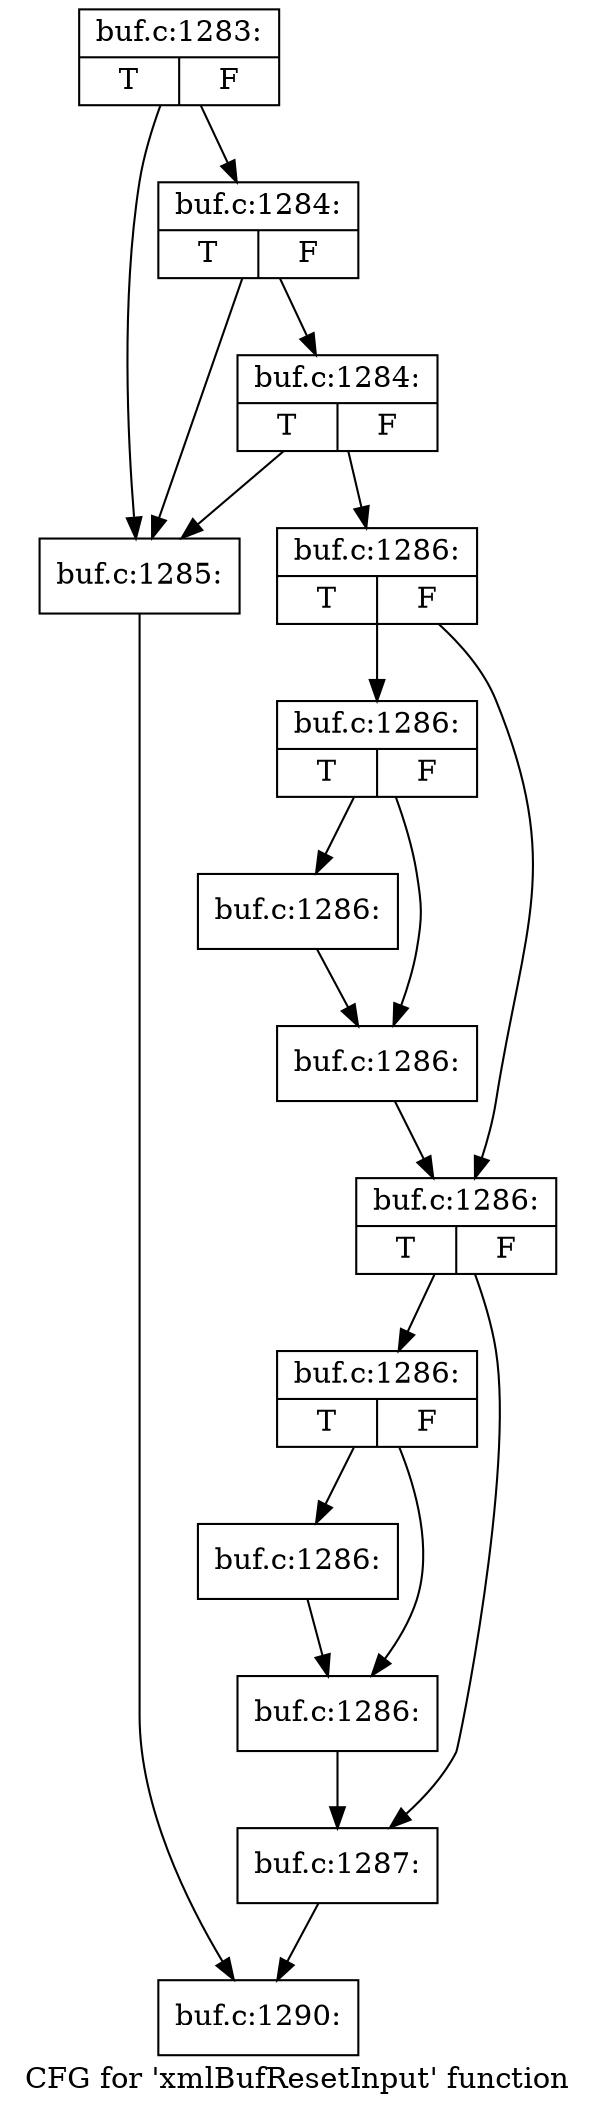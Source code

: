 digraph "CFG for 'xmlBufResetInput' function" {
	label="CFG for 'xmlBufResetInput' function";

	Node0x54cff70 [shape=record,label="{buf.c:1283:|{<s0>T|<s1>F}}"];
	Node0x54cff70 -> Node0x56634a0;
	Node0x54cff70 -> Node0x56635c0;
	Node0x56635c0 [shape=record,label="{buf.c:1284:|{<s0>T|<s1>F}}"];
	Node0x56635c0 -> Node0x56634a0;
	Node0x56635c0 -> Node0x5663540;
	Node0x5663540 [shape=record,label="{buf.c:1284:|{<s0>T|<s1>F}}"];
	Node0x5663540 -> Node0x56634a0;
	Node0x5663540 -> Node0x56634f0;
	Node0x56634a0 [shape=record,label="{buf.c:1285:}"];
	Node0x56634a0 -> Node0x5654110;
	Node0x56634f0 [shape=record,label="{buf.c:1286:|{<s0>T|<s1>F}}"];
	Node0x56634f0 -> Node0x5663fe0;
	Node0x56634f0 -> Node0x5664030;
	Node0x5663fe0 [shape=record,label="{buf.c:1286:|{<s0>T|<s1>F}}"];
	Node0x5663fe0 -> Node0x56645b0;
	Node0x5663fe0 -> Node0x5664600;
	Node0x56645b0 [shape=record,label="{buf.c:1286:}"];
	Node0x56645b0 -> Node0x5664600;
	Node0x5664600 [shape=record,label="{buf.c:1286:}"];
	Node0x5664600 -> Node0x5664030;
	Node0x5664030 [shape=record,label="{buf.c:1286:|{<s0>T|<s1>F}}"];
	Node0x5664030 -> Node0x5664ca0;
	Node0x5664030 -> Node0x5664cf0;
	Node0x5664ca0 [shape=record,label="{buf.c:1286:|{<s0>T|<s1>F}}"];
	Node0x5664ca0 -> Node0x5665270;
	Node0x5664ca0 -> Node0x56652c0;
	Node0x5665270 [shape=record,label="{buf.c:1286:}"];
	Node0x5665270 -> Node0x56652c0;
	Node0x56652c0 [shape=record,label="{buf.c:1286:}"];
	Node0x56652c0 -> Node0x5664cf0;
	Node0x5664cf0 [shape=record,label="{buf.c:1287:}"];
	Node0x5664cf0 -> Node0x5654110;
	Node0x5654110 [shape=record,label="{buf.c:1290:}"];
}
